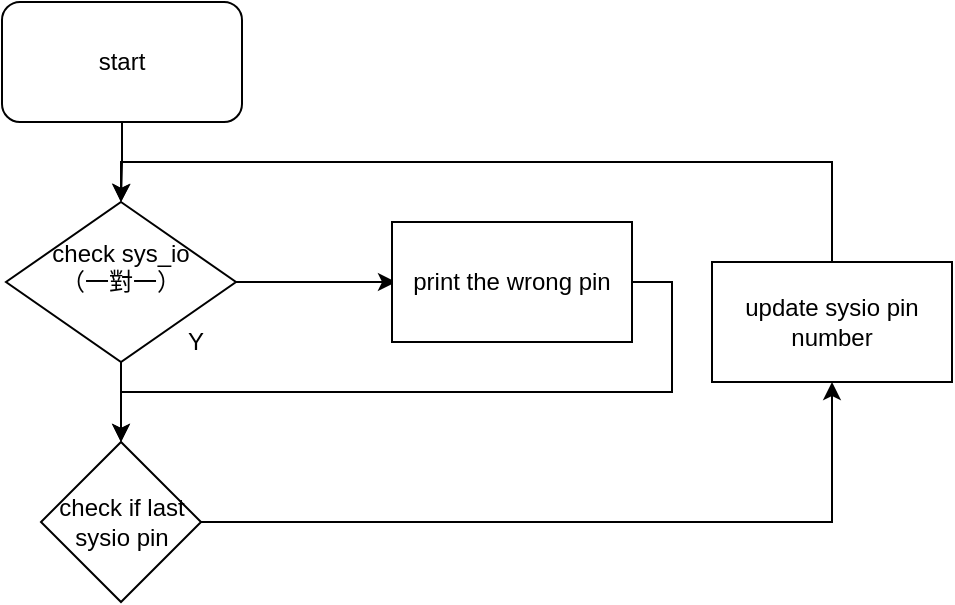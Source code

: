 <mxfile pages="1" version="11.2.5" type="github"><diagram id="owK5Loijx0Ong0dcDdHp" name="Page-1"><mxGraphModel dx="1357" dy="809" grid="1" gridSize="10" guides="1" tooltips="1" connect="1" arrows="1" fold="1" page="1" pageScale="1" pageWidth="850" pageHeight="1100" math="0" shadow="0"><root><mxCell id="0"/><mxCell id="1" parent="0"/><mxCell id="NjwGfbAkhdS3kpQv8Bfh-3" value="" style="edgeStyle=orthogonalEdgeStyle;rounded=0;orthogonalLoop=1;jettySize=auto;html=1;entryX=0.5;entryY=0;entryDx=0;entryDy=0;" parent="1" source="NjwGfbAkhdS3kpQv8Bfh-1" edge="1" target="M3sGAlJjmCfHEPYd1_gj-1"><mxGeometry relative="1" as="geometry"><mxPoint x="425" y="260" as="targetPoint"/></mxGeometry></mxCell><mxCell id="NjwGfbAkhdS3kpQv8Bfh-1" value="start" style="rounded=1;whiteSpace=wrap;html=1;" parent="1" vertex="1"><mxGeometry x="365" y="120" width="120" height="60" as="geometry"/></mxCell><mxCell id="M3sGAlJjmCfHEPYd1_gj-2" style="edgeStyle=orthogonalEdgeStyle;rounded=0;orthogonalLoop=1;jettySize=auto;html=1;exitX=0.5;exitY=1;exitDx=0;exitDy=0;" edge="1" parent="1" source="M3sGAlJjmCfHEPYd1_gj-1" target="M3sGAlJjmCfHEPYd1_gj-3"><mxGeometry relative="1" as="geometry"><mxPoint x="425" y="330" as="targetPoint"/></mxGeometry></mxCell><mxCell id="M3sGAlJjmCfHEPYd1_gj-6" value="" style="edgeStyle=orthogonalEdgeStyle;rounded=0;orthogonalLoop=1;jettySize=auto;html=1;" edge="1" parent="1" source="M3sGAlJjmCfHEPYd1_gj-1"><mxGeometry relative="1" as="geometry"><mxPoint x="562" y="260" as="targetPoint"/></mxGeometry></mxCell><mxCell id="M3sGAlJjmCfHEPYd1_gj-1" value="&lt;div&gt;check sys_io&lt;/div&gt;&lt;div&gt;（一對一）&lt;br&gt;&lt;/div&gt;&lt;div&gt;&lt;br&gt;&lt;/div&gt;" style="rhombus;whiteSpace=wrap;html=1;" vertex="1" parent="1"><mxGeometry x="367" y="220" width="115" height="80" as="geometry"/></mxCell><mxCell id="M3sGAlJjmCfHEPYd1_gj-10" style="edgeStyle=orthogonalEdgeStyle;rounded=0;orthogonalLoop=1;jettySize=auto;html=1;entryX=0.5;entryY=1;entryDx=0;entryDy=0;" edge="1" parent="1" source="M3sGAlJjmCfHEPYd1_gj-3" target="M3sGAlJjmCfHEPYd1_gj-11"><mxGeometry relative="1" as="geometry"><mxPoint x="770" y="300" as="targetPoint"/></mxGeometry></mxCell><mxCell id="M3sGAlJjmCfHEPYd1_gj-3" value="check if last sysio pin" style="rhombus;whiteSpace=wrap;html=1;direction=south;" vertex="1" parent="1"><mxGeometry x="384.5" y="340" width="80" height="80" as="geometry"/></mxCell><mxCell id="M3sGAlJjmCfHEPYd1_gj-4" value="Y" style="text;html=1;strokeColor=none;fillColor=none;align=center;verticalAlign=middle;whiteSpace=wrap;rounded=0;" vertex="1" parent="1"><mxGeometry x="442" y="280" width="40" height="20" as="geometry"/></mxCell><mxCell id="M3sGAlJjmCfHEPYd1_gj-8" style="edgeStyle=orthogonalEdgeStyle;rounded=0;orthogonalLoop=1;jettySize=auto;html=1;exitX=1;exitY=0.5;exitDx=0;exitDy=0;entryX=0;entryY=0.5;entryDx=0;entryDy=0;" edge="1" parent="1" source="M3sGAlJjmCfHEPYd1_gj-7" target="M3sGAlJjmCfHEPYd1_gj-3"><mxGeometry relative="1" as="geometry"/></mxCell><mxCell id="M3sGAlJjmCfHEPYd1_gj-7" value="print the wrong pin" style="rounded=0;whiteSpace=wrap;html=1;" vertex="1" parent="1"><mxGeometry x="560" y="230" width="120" height="60" as="geometry"/></mxCell><mxCell id="M3sGAlJjmCfHEPYd1_gj-12" style="edgeStyle=orthogonalEdgeStyle;rounded=0;orthogonalLoop=1;jettySize=auto;html=1;exitX=0.5;exitY=0;exitDx=0;exitDy=0;entryX=0.5;entryY=0;entryDx=0;entryDy=0;" edge="1" parent="1" source="M3sGAlJjmCfHEPYd1_gj-11" target="M3sGAlJjmCfHEPYd1_gj-1"><mxGeometry relative="1" as="geometry"/></mxCell><mxCell id="M3sGAlJjmCfHEPYd1_gj-11" value="update sysio pin number" style="rounded=0;whiteSpace=wrap;html=1;" vertex="1" parent="1"><mxGeometry x="720" y="250" width="120" height="60" as="geometry"/></mxCell></root></mxGraphModel></diagram></mxfile>